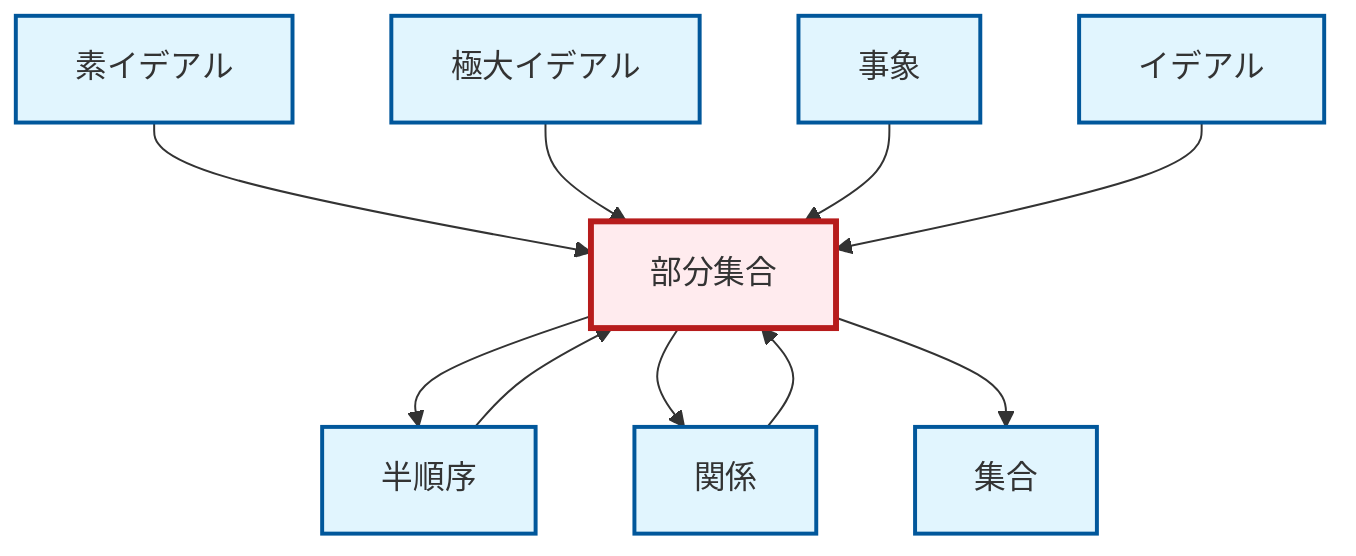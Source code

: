graph TD
    classDef definition fill:#e1f5fe,stroke:#01579b,stroke-width:2px
    classDef theorem fill:#f3e5f5,stroke:#4a148c,stroke-width:2px
    classDef axiom fill:#fff3e0,stroke:#e65100,stroke-width:2px
    classDef example fill:#e8f5e9,stroke:#1b5e20,stroke-width:2px
    classDef current fill:#ffebee,stroke:#b71c1c,stroke-width:3px
    def-prime-ideal["素イデアル"]:::definition
    def-event["事象"]:::definition
    def-relation["関係"]:::definition
    def-maximal-ideal["極大イデアル"]:::definition
    def-set["集合"]:::definition
    def-partial-order["半順序"]:::definition
    def-ideal["イデアル"]:::definition
    def-subset["部分集合"]:::definition
    def-subset --> def-partial-order
    def-prime-ideal --> def-subset
    def-maximal-ideal --> def-subset
    def-subset --> def-relation
    def-subset --> def-set
    def-relation --> def-subset
    def-event --> def-subset
    def-partial-order --> def-subset
    def-ideal --> def-subset
    class def-subset current